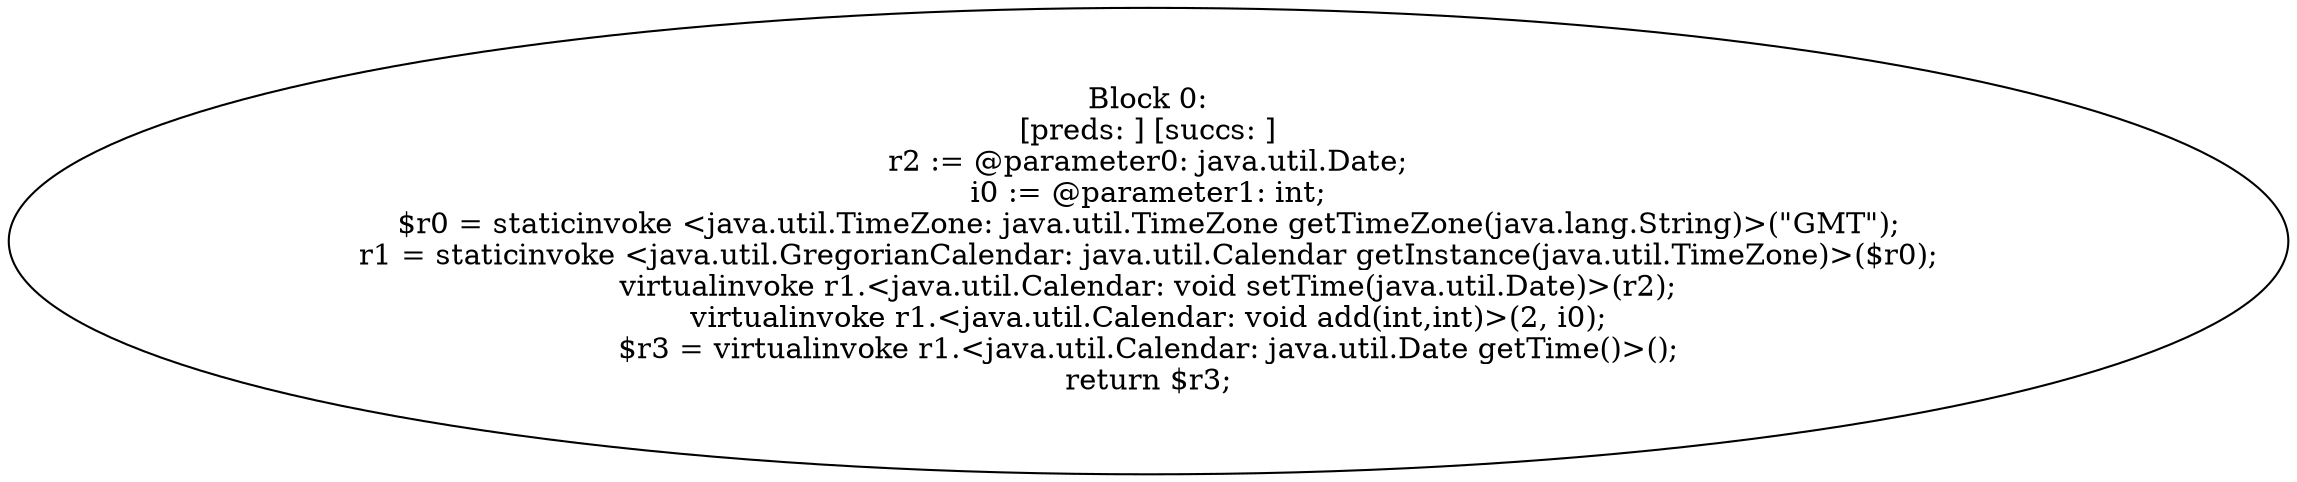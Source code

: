 digraph "unitGraph" {
    "Block 0:
[preds: ] [succs: ]
r2 := @parameter0: java.util.Date;
i0 := @parameter1: int;
$r0 = staticinvoke <java.util.TimeZone: java.util.TimeZone getTimeZone(java.lang.String)>(\"GMT\");
r1 = staticinvoke <java.util.GregorianCalendar: java.util.Calendar getInstance(java.util.TimeZone)>($r0);
virtualinvoke r1.<java.util.Calendar: void setTime(java.util.Date)>(r2);
virtualinvoke r1.<java.util.Calendar: void add(int,int)>(2, i0);
$r3 = virtualinvoke r1.<java.util.Calendar: java.util.Date getTime()>();
return $r3;
"
}
